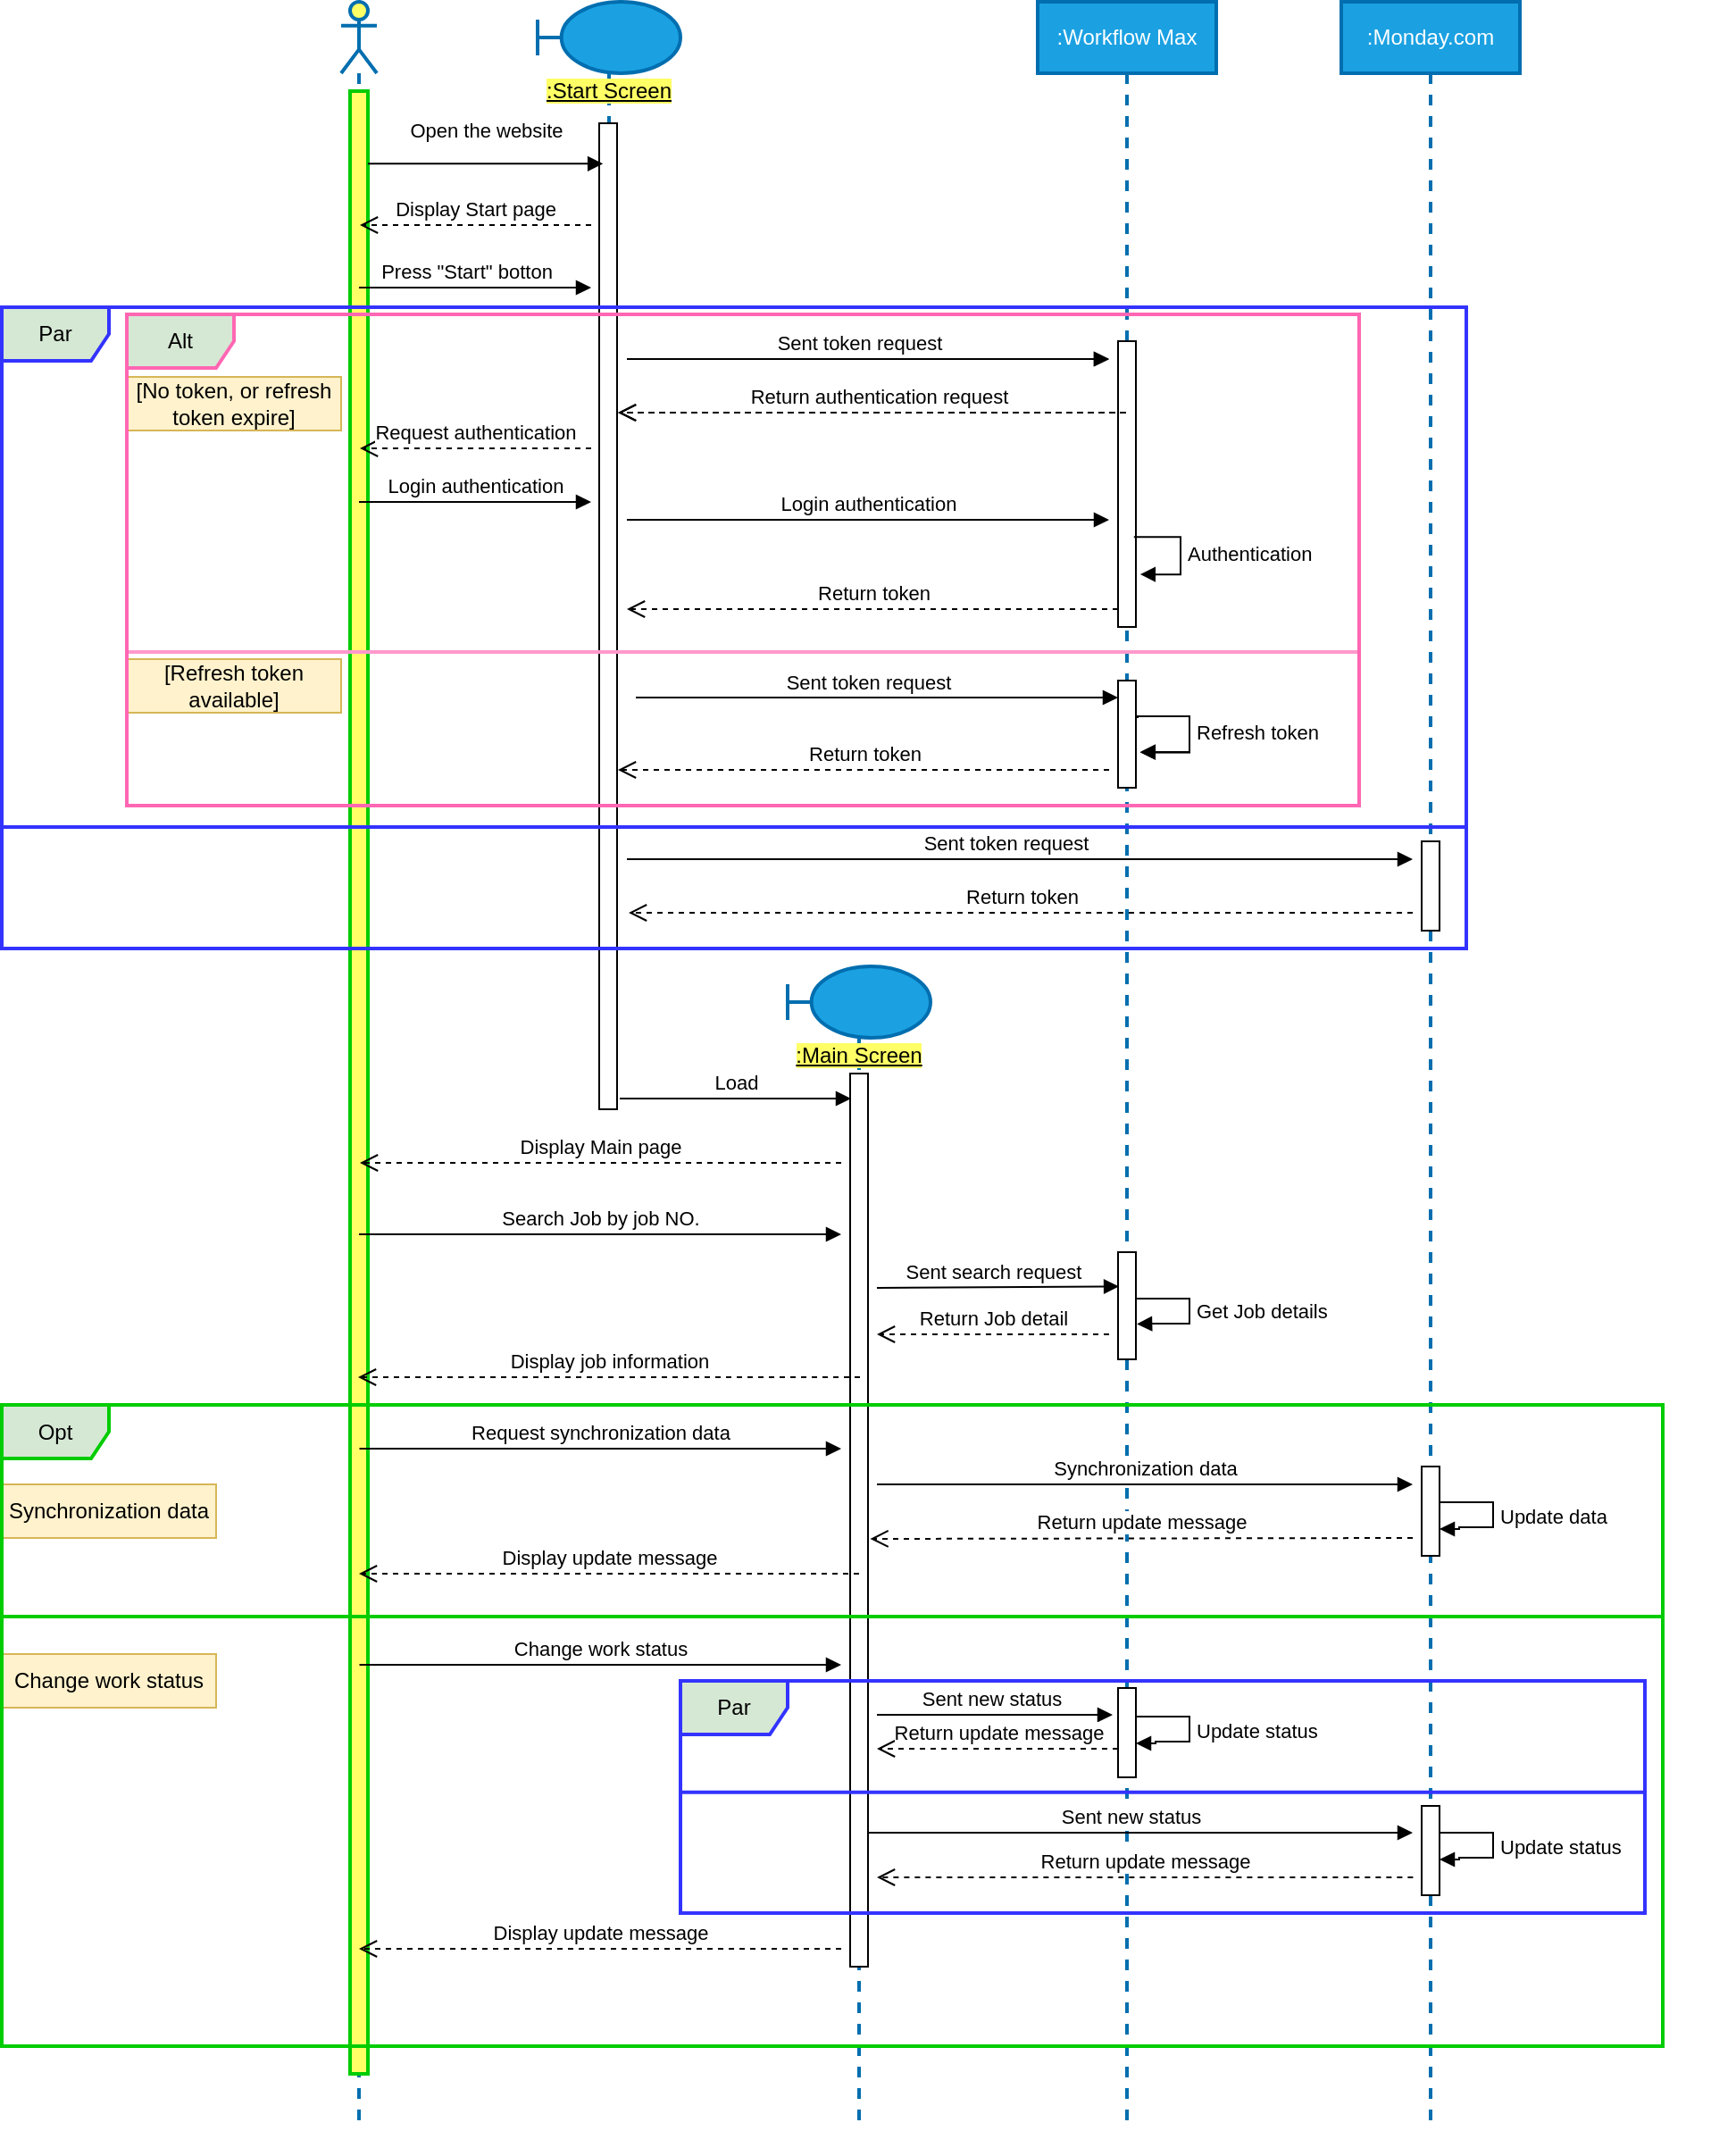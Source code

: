 <mxfile version="13.7.2" type="device"><diagram name="Page-1" id="13e1069c-82ec-6db2-03f1-153e76fe0fe0"><mxGraphModel dx="2522" dy="763" grid="1" gridSize="10" guides="1" tooltips="1" connect="1" arrows="1" fold="1" page="1" pageScale="1" pageWidth="1100" pageHeight="850" background="#ffffff" math="0" shadow="0"><root><mxCell id="0"/><mxCell id="1" parent="0"/><mxCell id="Rev-XjkAg4HKINPT6Yho-10" value="&lt;u&gt;:Main Screen&lt;/u&gt;" style="shape=umlLifeline;participant=umlBoundary;perimeter=lifelinePerimeter;whiteSpace=wrap;html=1;container=1;collapsible=0;recursiveResize=0;verticalAlign=top;spacingTop=36;outlineConnect=0;fillColor=#1ba1e2;strokeColor=#006EAF;labelBackgroundColor=#FFFF66;strokeWidth=2;" parent="1" vertex="1"><mxGeometry x="310" y="610" width="80" height="650" as="geometry"/></mxCell><mxCell id="aVxBJOF6cGOrVmWQDjtY-34" value="" style="html=1;points=[];perimeter=orthogonalPerimeter;" parent="1" vertex="1"><mxGeometry x="345" y="670" width="10" height="500" as="geometry"/></mxCell><mxCell id="Rev-XjkAg4HKINPT6Yho-11" value=":Workflow Max" style="shape=umlLifeline;perimeter=lifelinePerimeter;whiteSpace=wrap;html=1;container=1;collapsible=0;recursiveResize=0;outlineConnect=0;fillColor=#1ba1e2;strokeColor=#006EAF;fontColor=#ffffff;strokeWidth=2;" parent="1" vertex="1"><mxGeometry x="450" y="70" width="100" height="1190" as="geometry"/></mxCell><mxCell id="Rev-XjkAg4HKINPT6Yho-43" value="" style="html=1;points=[];perimeter=orthogonalPerimeter;" parent="Rev-XjkAg4HKINPT6Yho-11" vertex="1"><mxGeometry x="45" y="190" width="10" height="160" as="geometry"/></mxCell><mxCell id="Rev-XjkAg4HKINPT6Yho-52" value="" style="group" parent="Rev-XjkAg4HKINPT6Yho-11" vertex="1" connectable="0"><mxGeometry x="55" y="300" width="25" height="20" as="geometry"/></mxCell><mxCell id="Rev-XjkAg4HKINPT6Yho-67" value="" style="group" parent="Rev-XjkAg4HKINPT6Yho-11" vertex="1" connectable="0"><mxGeometry x="55" y="400" width="30" height="20" as="geometry"/></mxCell><mxCell id="Rev-XjkAg4HKINPT6Yho-62" value="" style="group" parent="Rev-XjkAg4HKINPT6Yho-67" vertex="1" connectable="0"><mxGeometry width="30" height="20" as="geometry"/></mxCell><mxCell id="Rev-XjkAg4HKINPT6Yho-55" value="" style="group" parent="Rev-XjkAg4HKINPT6Yho-62" vertex="1" connectable="0"><mxGeometry width="30" height="20" as="geometry"/></mxCell><mxCell id="Rev-XjkAg4HKINPT6Yho-73" value="" style="html=1;points=[];perimeter=orthogonalPerimeter;" parent="Rev-XjkAg4HKINPT6Yho-11" vertex="1"><mxGeometry x="45" y="700" width="10" height="60" as="geometry"/></mxCell><mxCell id="Rev-XjkAg4HKINPT6Yho-36" value="Authentication" style="edgeStyle=orthogonalEdgeStyle;html=1;align=left;spacingLeft=2;endArrow=block;rounded=0;entryX=1.24;entryY=0.816;entryDx=0;entryDy=0;entryPerimeter=0;exitX=0.891;exitY=0.685;exitDx=0;exitDy=0;exitPerimeter=0;" parent="Rev-XjkAg4HKINPT6Yho-11" source="Rev-XjkAg4HKINPT6Yho-43" target="Rev-XjkAg4HKINPT6Yho-43" edge="1"><mxGeometry relative="1" as="geometry"><mxPoint x="61.25" y="300" as="sourcePoint"/><Array as="points"><mxPoint x="80" y="300"/><mxPoint x="80" y="321"/></Array><mxPoint x="68.75" y="309" as="targetPoint"/></mxGeometry></mxCell><mxCell id="Rev-XjkAg4HKINPT6Yho-44" value="" style="html=1;points=[];perimeter=orthogonalPerimeter;" parent="1" vertex="1"><mxGeometry x="495" y="450" width="10" height="60" as="geometry"/></mxCell><mxCell id="Rev-XjkAg4HKINPT6Yho-7" value="&lt;u&gt;:Start Screen&lt;/u&gt;" style="shape=umlLifeline;participant=umlBoundary;perimeter=lifelinePerimeter;whiteSpace=wrap;html=1;container=1;collapsible=0;recursiveResize=0;verticalAlign=top;spacingTop=36;outlineConnect=0;fillColor=#1ba1e2;strokeColor=#006EAF;labelBackgroundColor=#FFFF66;strokeWidth=2;" parent="1" vertex="1"><mxGeometry x="170" y="70" width="80" height="620" as="geometry"/></mxCell><mxCell id="Rev-XjkAg4HKINPT6Yho-15" value="" style="html=1;points=[];perimeter=orthogonalPerimeter;" parent="Rev-XjkAg4HKINPT6Yho-7" vertex="1"><mxGeometry x="34.5" y="68" width="10" height="552" as="geometry"/></mxCell><mxCell id="Rev-XjkAg4HKINPT6Yho-8" value="" style="shape=umlLifeline;participant=umlActor;perimeter=lifelinePerimeter;whiteSpace=wrap;html=1;container=1;collapsible=0;recursiveResize=0;verticalAlign=top;spacingTop=36;outlineConnect=0;strokeColor=#006EAF;fontColor=#ffffff;strokeWidth=2;fillColor=#FFFF66;" parent="1" vertex="1"><mxGeometry x="60" y="70" width="20" height="1190" as="geometry"/></mxCell><mxCell id="aVxBJOF6cGOrVmWQDjtY-44" value="" style="html=1;points=[];perimeter=orthogonalPerimeter;labelBackgroundColor=#FFFF66;strokeColor=#00CC00;strokeWidth=2;fillColor=#FFFF66;fontColor=#000000;" parent="Rev-XjkAg4HKINPT6Yho-8" vertex="1"><mxGeometry x="5" y="50" width="10" height="1110" as="geometry"/></mxCell><mxCell id="Rev-XjkAg4HKINPT6Yho-13" value=":Monday.com" style="shape=umlLifeline;perimeter=lifelinePerimeter;whiteSpace=wrap;html=1;container=1;collapsible=0;recursiveResize=0;outlineConnect=0;fillColor=#1ba1e2;strokeColor=#006EAF;fontColor=#ffffff;strokeWidth=2;" parent="1" vertex="1"><mxGeometry x="620" y="70" width="100" height="1190" as="geometry"/></mxCell><mxCell id="Rev-XjkAg4HKINPT6Yho-48" value="" style="html=1;points=[];perimeter=orthogonalPerimeter;" parent="Rev-XjkAg4HKINPT6Yho-13" vertex="1"><mxGeometry x="45" y="470" width="10" height="50" as="geometry"/></mxCell><mxCell id="aVxBJOF6cGOrVmWQDjtY-9" value="" style="html=1;points=[];perimeter=orthogonalPerimeter;" parent="Rev-XjkAg4HKINPT6Yho-13" vertex="1"><mxGeometry x="45" y="820" width="10" height="50" as="geometry"/></mxCell><mxCell id="aVxBJOF6cGOrVmWQDjtY-22" value="" style="html=1;points=[];perimeter=orthogonalPerimeter;" parent="Rev-XjkAg4HKINPT6Yho-13" vertex="1"><mxGeometry x="45" y="1010" width="10" height="50" as="geometry"/></mxCell><mxCell id="Rev-XjkAg4HKINPT6Yho-14" value="Open the website" style="html=1;verticalAlign=bottom;endArrow=block;entryX=0.209;entryY=0.041;entryDx=0;entryDy=0;entryPerimeter=0;" parent="1" source="aVxBJOF6cGOrVmWQDjtY-44" target="Rev-XjkAg4HKINPT6Yho-15" edge="1"><mxGeometry x="0.004" y="10" width="80" relative="1" as="geometry"><mxPoint x="70" y="160" as="sourcePoint"/><mxPoint x="200" y="160" as="targetPoint"/><mxPoint as="offset"/></mxGeometry></mxCell><mxCell id="Rev-XjkAg4HKINPT6Yho-16" value="Display Start page" style="html=1;verticalAlign=bottom;endArrow=open;dashed=1;endSize=8;" parent="1" target="Rev-XjkAg4HKINPT6Yho-8" edge="1"><mxGeometry relative="1" as="geometry"><mxPoint x="200" y="195" as="sourcePoint"/><mxPoint x="110" y="195" as="targetPoint"/></mxGeometry></mxCell><mxCell id="Rev-XjkAg4HKINPT6Yho-17" value="Press &quot;Start&quot; botton" style="html=1;verticalAlign=bottom;endArrow=block;" parent="1" edge="1"><mxGeometry x="-0.077" width="80" relative="1" as="geometry"><mxPoint x="70" y="230" as="sourcePoint"/><mxPoint x="200" y="230" as="targetPoint"/><mxPoint as="offset"/></mxGeometry></mxCell><mxCell id="Rev-XjkAg4HKINPT6Yho-18" value="Sent token request " style="html=1;verticalAlign=bottom;endArrow=block;" parent="1" edge="1"><mxGeometry x="-0.037" width="80" relative="1" as="geometry"><mxPoint x="220" y="270" as="sourcePoint"/><mxPoint x="490" y="270" as="targetPoint"/><mxPoint as="offset"/><Array as="points"><mxPoint x="270" y="270"/></Array></mxGeometry></mxCell><mxCell id="Rev-XjkAg4HKINPT6Yho-24" value="[No token, or refresh token &lt;span style=&quot;cursor: pointer&quot;&gt;expire&lt;/span&gt;]" style="text;html=1;strokeColor=#d6b656;fillColor=#fff2cc;align=center;verticalAlign=middle;whiteSpace=wrap;rounded=0;" parent="1" vertex="1"><mxGeometry x="-60" y="280" width="120" height="30" as="geometry"/></mxCell><mxCell id="Rev-XjkAg4HKINPT6Yho-25" value="Return authentication request " style="html=1;verticalAlign=bottom;endArrow=open;dashed=1;endSize=8;" parent="1" source="Rev-XjkAg4HKINPT6Yho-11" edge="1"><mxGeometry x="-0.019" relative="1" as="geometry"><mxPoint x="295" y="300" as="sourcePoint"/><mxPoint x="215" y="300" as="targetPoint"/><mxPoint x="1" as="offset"/></mxGeometry></mxCell><mxCell id="Rev-XjkAg4HKINPT6Yho-26" value="" style="html=1;verticalAlign=bottom;endArrow=open;dashed=1;endSize=8;" parent="1" edge="1"><mxGeometry relative="1" as="geometry"><mxPoint x="499.5" y="300" as="sourcePoint"/><mxPoint x="215" y="300" as="targetPoint"/></mxGeometry></mxCell><mxCell id="Rev-XjkAg4HKINPT6Yho-28" value="Request authentication" style="html=1;verticalAlign=bottom;endArrow=open;dashed=1;endSize=8;" parent="1" target="Rev-XjkAg4HKINPT6Yho-8" edge="1"><mxGeometry relative="1" as="geometry"><mxPoint x="200" y="320" as="sourcePoint"/><mxPoint x="-70" y="320" as="targetPoint"/></mxGeometry></mxCell><mxCell id="Rev-XjkAg4HKINPT6Yho-30" value="Login authentication" style="html=1;verticalAlign=bottom;endArrow=block;" parent="1" edge="1"><mxGeometry width="80" relative="1" as="geometry"><mxPoint x="70" y="350" as="sourcePoint"/><mxPoint x="200" y="350" as="targetPoint"/></mxGeometry></mxCell><mxCell id="Rev-XjkAg4HKINPT6Yho-32" value="Login authentication" style="html=1;verticalAlign=bottom;endArrow=block;" parent="1" edge="1"><mxGeometry width="80" relative="1" as="geometry"><mxPoint x="220" y="360" as="sourcePoint"/><mxPoint x="490" y="360" as="targetPoint"/></mxGeometry></mxCell><mxCell id="Rev-XjkAg4HKINPT6Yho-37" value="Return token" style="html=1;verticalAlign=bottom;endArrow=open;dashed=1;endSize=8;" parent="1" edge="1"><mxGeometry relative="1" as="geometry"><mxPoint x="495" y="410" as="sourcePoint"/><mxPoint x="220" y="410" as="targetPoint"/></mxGeometry></mxCell><mxCell id="Rev-XjkAg4HKINPT6Yho-42" value="Return token" style="html=1;verticalAlign=bottom;endArrow=open;dashed=1;endSize=8;" parent="1" edge="1"><mxGeometry relative="1" as="geometry"><mxPoint x="490" y="500" as="sourcePoint"/><mxPoint x="215" y="500" as="targetPoint"/></mxGeometry></mxCell><mxCell id="Rev-XjkAg4HKINPT6Yho-45" value="" style="line;strokeWidth=2;fillColor=none;align=left;verticalAlign=middle;spacingTop=-1;spacingLeft=3;spacingRight=3;rotatable=0;labelPosition=right;points=[];portConstraint=eastwest;strokeColor=#FF99CC;" parent="1" vertex="1"><mxGeometry x="-60" y="430" width="690" height="8" as="geometry"/></mxCell><mxCell id="Rev-XjkAg4HKINPT6Yho-46" value="[Refresh token &lt;span style=&quot;cursor: pointer&quot;&gt;available&lt;/span&gt;]" style="text;html=1;strokeColor=#d6b656;fillColor=#fff2cc;align=center;verticalAlign=middle;whiteSpace=wrap;rounded=0;" parent="1" vertex="1"><mxGeometry x="-60" y="438" width="120" height="30" as="geometry"/></mxCell><mxCell id="Rev-XjkAg4HKINPT6Yho-47" value="Sent token request " style="html=1;verticalAlign=bottom;endArrow=block;" parent="1" edge="1"><mxGeometry x="-0.037" width="80" relative="1" as="geometry"><mxPoint x="220" y="550" as="sourcePoint"/><mxPoint x="660" y="550" as="targetPoint"/><mxPoint as="offset"/><Array as="points"><mxPoint x="260" y="550"/></Array></mxGeometry></mxCell><mxCell id="Rev-XjkAg4HKINPT6Yho-51" value="Return token" style="html=1;verticalAlign=bottom;endArrow=open;dashed=1;endSize=8;" parent="1" edge="1"><mxGeometry relative="1" as="geometry"><mxPoint x="660" y="580" as="sourcePoint"/><mxPoint x="221" y="580" as="targetPoint"/></mxGeometry></mxCell><mxCell id="Rev-XjkAg4HKINPT6Yho-56" value="Sent token request " style="html=1;verticalAlign=bottom;endArrow=block;" parent="1" edge="1"><mxGeometry x="-0.037" width="80" relative="1" as="geometry"><mxPoint x="220" y="270" as="sourcePoint"/><mxPoint x="490" y="270" as="targetPoint"/><mxPoint as="offset"/><Array as="points"><mxPoint x="270" y="270"/></Array></mxGeometry></mxCell><mxCell id="Rev-XjkAg4HKINPT6Yho-57" value="Sent token request " style="html=1;verticalAlign=bottom;endArrow=block;" parent="1" edge="1"><mxGeometry x="-0.037" width="80" relative="1" as="geometry"><mxPoint x="225" y="459.5" as="sourcePoint"/><mxPoint x="495" y="459.5" as="targetPoint"/><mxPoint as="offset"/><Array as="points"><mxPoint x="275" y="459.5"/></Array></mxGeometry></mxCell><mxCell id="Rev-XjkAg4HKINPT6Yho-58" value="Load" style="html=1;verticalAlign=bottom;endArrow=block;" parent="1" edge="1"><mxGeometry width="80" relative="1" as="geometry"><mxPoint x="216" y="684" as="sourcePoint"/><mxPoint x="345.5" y="684" as="targetPoint"/></mxGeometry></mxCell><mxCell id="Rev-XjkAg4HKINPT6Yho-59" value="Display Main page" style="html=1;verticalAlign=bottom;endArrow=open;dashed=1;endSize=8;" parent="1" target="Rev-XjkAg4HKINPT6Yho-8" edge="1"><mxGeometry relative="1" as="geometry"><mxPoint x="340" y="720" as="sourcePoint"/><mxPoint x="220" y="720" as="targetPoint"/></mxGeometry></mxCell><mxCell id="Rev-XjkAg4HKINPT6Yho-60" value="Search Job by job NO." style="html=1;verticalAlign=bottom;endArrow=block;" parent="1" edge="1"><mxGeometry width="80" relative="1" as="geometry"><mxPoint x="70" y="760" as="sourcePoint"/><mxPoint x="340" y="760" as="targetPoint"/></mxGeometry></mxCell><mxCell id="Rev-XjkAg4HKINPT6Yho-61" value="Sent search request " style="html=1;verticalAlign=bottom;endArrow=block;entryX=0.055;entryY=0.32;entryDx=0;entryDy=0;entryPerimeter=0;" parent="1" target="Rev-XjkAg4HKINPT6Yho-73" edge="1"><mxGeometry x="-0.037" width="80" relative="1" as="geometry"><mxPoint x="360" y="790" as="sourcePoint"/><mxPoint x="490" y="790" as="targetPoint"/><mxPoint as="offset"/><Array as="points"/></mxGeometry></mxCell><mxCell id="Rev-XjkAg4HKINPT6Yho-68" value="" style="group" parent="1" vertex="1" connectable="0"><mxGeometry x="505" y="796" width="30" height="20" as="geometry"/></mxCell><mxCell id="Rev-XjkAg4HKINPT6Yho-69" value="" style="group" parent="Rev-XjkAg4HKINPT6Yho-68" vertex="1" connectable="0"><mxGeometry width="30" height="20" as="geometry"/></mxCell><mxCell id="Rev-XjkAg4HKINPT6Yho-70" value="" style="group" parent="Rev-XjkAg4HKINPT6Yho-69" vertex="1" connectable="0"><mxGeometry width="30" height="20" as="geometry"/></mxCell><mxCell id="Rev-XjkAg4HKINPT6Yho-72" value="Get Job details" style="edgeStyle=orthogonalEdgeStyle;html=1;align=left;spacingLeft=2;endArrow=block;rounded=0;entryX=1.055;entryY=0.671;entryDx=0;entryDy=0;entryPerimeter=0;" parent="Rev-XjkAg4HKINPT6Yho-70" target="Rev-XjkAg4HKINPT6Yho-73" edge="1"><mxGeometry relative="1" as="geometry"><mxPoint as="sourcePoint"/><Array as="points"><mxPoint x="30"/><mxPoint x="30" y="14"/><mxPoint x="11" y="14"/></Array><mxPoint y="15" as="targetPoint"/></mxGeometry></mxCell><mxCell id="Rev-XjkAg4HKINPT6Yho-74" value="Return Job detail" style="html=1;verticalAlign=bottom;endArrow=open;dashed=1;endSize=8;" parent="1" edge="1"><mxGeometry relative="1" as="geometry"><mxPoint x="490" y="816" as="sourcePoint"/><mxPoint x="360" y="816" as="targetPoint"/></mxGeometry></mxCell><mxCell id="Rev-XjkAg4HKINPT6Yho-41" value="Refresh token" style="edgeStyle=orthogonalEdgeStyle;html=1;align=left;spacingLeft=2;endArrow=block;rounded=0;entryX=1.24;entryY=0.668;entryDx=0;entryDy=0;entryPerimeter=0;exitX=1.1;exitY=0.35;exitDx=0;exitDy=0;exitPerimeter=0;" parent="1" source="Rev-XjkAg4HKINPT6Yho-44" target="Rev-XjkAg4HKINPT6Yho-44" edge="1"><mxGeometry relative="1" as="geometry"><mxPoint x="510" y="470" as="sourcePoint"/><Array as="points"><mxPoint x="506" y="470"/><mxPoint x="535" y="470"/><mxPoint x="535" y="490"/></Array><mxPoint x="516" y="479" as="targetPoint"/></mxGeometry></mxCell><mxCell id="aVxBJOF6cGOrVmWQDjtY-4" value="Display job information" style="html=1;verticalAlign=bottom;endArrow=open;dashed=1;endSize=8;" parent="1" edge="1"><mxGeometry relative="1" as="geometry"><mxPoint x="350.5" y="840" as="sourcePoint"/><mxPoint x="69.5" y="840" as="targetPoint"/></mxGeometry></mxCell><mxCell id="aVxBJOF6cGOrVmWQDjtY-5" value="Request synchronization data" style="html=1;verticalAlign=bottom;endArrow=block;" parent="1" edge="1"><mxGeometry width="80" relative="1" as="geometry"><mxPoint x="70.25" y="880" as="sourcePoint"/><mxPoint x="340" y="880" as="targetPoint"/></mxGeometry></mxCell><mxCell id="aVxBJOF6cGOrVmWQDjtY-6" value="Synchronization data" style="html=1;verticalAlign=bottom;endArrow=block;" parent="1" edge="1"><mxGeometry width="80" relative="1" as="geometry"><mxPoint x="360" y="900" as="sourcePoint"/><mxPoint x="660" y="900" as="targetPoint"/></mxGeometry></mxCell><mxCell id="aVxBJOF6cGOrVmWQDjtY-7" value="Refresh token" style="edgeStyle=orthogonalEdgeStyle;html=1;align=left;spacingLeft=2;endArrow=block;rounded=0;entryX=1.24;entryY=0.668;entryDx=0;entryDy=0;entryPerimeter=0;exitX=1.1;exitY=0.35;exitDx=0;exitDy=0;exitPerimeter=0;" parent="1" edge="1"><mxGeometry relative="1" as="geometry"><mxPoint x="506" y="471" as="sourcePoint"/><Array as="points"><mxPoint x="506" y="470"/><mxPoint x="535" y="470"/><mxPoint x="535" y="490"/></Array><mxPoint x="507.4" y="490.08" as="targetPoint"/></mxGeometry></mxCell><mxCell id="aVxBJOF6cGOrVmWQDjtY-10" value="Refresh token" style="edgeStyle=orthogonalEdgeStyle;html=1;align=left;spacingLeft=2;endArrow=block;rounded=0;entryX=1.24;entryY=0.668;entryDx=0;entryDy=0;entryPerimeter=0;exitX=1.1;exitY=0.35;exitDx=0;exitDy=0;exitPerimeter=0;" parent="1" edge="1"><mxGeometry relative="1" as="geometry"><mxPoint x="506" y="471" as="sourcePoint"/><Array as="points"><mxPoint x="506" y="470"/><mxPoint x="535" y="470"/><mxPoint x="535" y="490"/></Array><mxPoint x="507.4" y="490.08" as="targetPoint"/></mxGeometry></mxCell><mxCell id="aVxBJOF6cGOrVmWQDjtY-11" value="" style="group" parent="1" vertex="1" connectable="0"><mxGeometry x="675" y="910" width="30" height="20" as="geometry"/></mxCell><mxCell id="aVxBJOF6cGOrVmWQDjtY-12" value="" style="group" parent="aVxBJOF6cGOrVmWQDjtY-11" vertex="1" connectable="0"><mxGeometry width="30" height="20" as="geometry"/></mxCell><mxCell id="aVxBJOF6cGOrVmWQDjtY-13" value="" style="group" parent="aVxBJOF6cGOrVmWQDjtY-12" vertex="1" connectable="0"><mxGeometry width="30" height="20" as="geometry"/></mxCell><mxCell id="aVxBJOF6cGOrVmWQDjtY-14" value="Update data" style="edgeStyle=orthogonalEdgeStyle;html=1;align=left;spacingLeft=2;endArrow=block;rounded=0;entryX=1.055;entryY=0.671;entryDx=0;entryDy=0;entryPerimeter=0;" parent="aVxBJOF6cGOrVmWQDjtY-13" edge="1"><mxGeometry relative="1" as="geometry"><mxPoint as="sourcePoint"/><Array as="points"><mxPoint x="30"/><mxPoint x="30" y="14"/><mxPoint x="11" y="14"/></Array><mxPoint y="15" as="targetPoint"/></mxGeometry></mxCell><mxCell id="aVxBJOF6cGOrVmWQDjtY-15" value="Return update message" style="html=1;verticalAlign=bottom;endArrow=open;dashed=1;endSize=8;entryX=1.124;entryY=0.521;entryDx=0;entryDy=0;entryPerimeter=0;" parent="1" target="aVxBJOF6cGOrVmWQDjtY-34" edge="1"><mxGeometry relative="1" as="geometry"><mxPoint x="660" y="930" as="sourcePoint"/><mxPoint x="520" y="930" as="targetPoint"/></mxGeometry></mxCell><mxCell id="aVxBJOF6cGOrVmWQDjtY-16" value="Display update message" style="html=1;verticalAlign=bottom;endArrow=open;dashed=1;endSize=8;" parent="1" edge="1"><mxGeometry relative="1" as="geometry"><mxPoint x="350" y="950" as="sourcePoint"/><mxPoint x="70" y="950" as="targetPoint"/></mxGeometry></mxCell><mxCell id="aVxBJOF6cGOrVmWQDjtY-17" value="Change work status" style="html=1;verticalAlign=bottom;endArrow=block;" parent="1" edge="1"><mxGeometry width="80" relative="1" as="geometry"><mxPoint x="70.25" y="1001" as="sourcePoint"/><mxPoint x="340" y="1001" as="targetPoint"/></mxGeometry></mxCell><mxCell id="aVxBJOF6cGOrVmWQDjtY-18" value="Sent new status " style="html=1;verticalAlign=bottom;endArrow=block;" parent="1" edge="1"><mxGeometry x="-0.037" width="80" relative="1" as="geometry"><mxPoint x="360" y="1029" as="sourcePoint"/><mxPoint x="492" y="1029" as="targetPoint"/><mxPoint as="offset"/><Array as="points"/></mxGeometry></mxCell><mxCell id="aVxBJOF6cGOrVmWQDjtY-19" value="Sent new status " style="html=1;verticalAlign=bottom;endArrow=block;" parent="1" edge="1"><mxGeometry x="-0.037" width="80" relative="1" as="geometry"><mxPoint x="354.81" y="1095" as="sourcePoint"/><mxPoint x="660" y="1095" as="targetPoint"/><mxPoint as="offset"/><Array as="points"/></mxGeometry></mxCell><mxCell id="aVxBJOF6cGOrVmWQDjtY-21" value="" style="html=1;points=[];perimeter=orthogonalPerimeter;" parent="1" vertex="1"><mxGeometry x="495" y="1014" width="10" height="50" as="geometry"/></mxCell><mxCell id="aVxBJOF6cGOrVmWQDjtY-23" value="" style="group" parent="1" vertex="1" connectable="0"><mxGeometry x="675" y="1095" width="30" height="20" as="geometry"/></mxCell><mxCell id="aVxBJOF6cGOrVmWQDjtY-24" value="" style="group" parent="aVxBJOF6cGOrVmWQDjtY-23" vertex="1" connectable="0"><mxGeometry width="30" height="20" as="geometry"/></mxCell><mxCell id="aVxBJOF6cGOrVmWQDjtY-25" value="" style="group" parent="aVxBJOF6cGOrVmWQDjtY-24" vertex="1" connectable="0"><mxGeometry width="30" height="20" as="geometry"/></mxCell><mxCell id="aVxBJOF6cGOrVmWQDjtY-26" value="Update status" style="edgeStyle=orthogonalEdgeStyle;html=1;align=left;spacingLeft=2;endArrow=block;rounded=0;entryX=1.055;entryY=0.671;entryDx=0;entryDy=0;entryPerimeter=0;" parent="aVxBJOF6cGOrVmWQDjtY-25" edge="1"><mxGeometry relative="1" as="geometry"><mxPoint as="sourcePoint"/><Array as="points"><mxPoint x="30"/><mxPoint x="30" y="14"/><mxPoint x="11" y="14"/></Array><mxPoint y="15" as="targetPoint"/></mxGeometry></mxCell><mxCell id="aVxBJOF6cGOrVmWQDjtY-27" value="" style="group" parent="1" vertex="1" connectable="0"><mxGeometry x="505" y="1030" width="30" height="20" as="geometry"/></mxCell><mxCell id="aVxBJOF6cGOrVmWQDjtY-28" value="" style="group" parent="aVxBJOF6cGOrVmWQDjtY-27" vertex="1" connectable="0"><mxGeometry width="30" height="20" as="geometry"/></mxCell><mxCell id="aVxBJOF6cGOrVmWQDjtY-29" value="" style="group" parent="aVxBJOF6cGOrVmWQDjtY-28" vertex="1" connectable="0"><mxGeometry width="30" height="20" as="geometry"/></mxCell><mxCell id="aVxBJOF6cGOrVmWQDjtY-30" value="Update status" style="edgeStyle=orthogonalEdgeStyle;html=1;align=left;spacingLeft=2;endArrow=block;rounded=0;entryX=1.055;entryY=0.671;entryDx=0;entryDy=0;entryPerimeter=0;" parent="aVxBJOF6cGOrVmWQDjtY-29" edge="1"><mxGeometry relative="1" as="geometry"><mxPoint as="sourcePoint"/><Array as="points"><mxPoint x="30"/><mxPoint x="30" y="14"/><mxPoint x="11" y="14"/></Array><mxPoint y="15" as="targetPoint"/></mxGeometry></mxCell><mxCell id="aVxBJOF6cGOrVmWQDjtY-31" value="Return update message" style="html=1;verticalAlign=bottom;endArrow=open;dashed=1;endSize=8;" parent="1" edge="1"><mxGeometry relative="1" as="geometry"><mxPoint x="495" y="1048" as="sourcePoint"/><mxPoint x="360" y="1048" as="targetPoint"/></mxGeometry></mxCell><mxCell id="aVxBJOF6cGOrVmWQDjtY-32" value="Return update message" style="html=1;verticalAlign=bottom;endArrow=open;dashed=1;endSize=8;" parent="1" edge="1"><mxGeometry relative="1" as="geometry"><mxPoint x="660.19" y="1120" as="sourcePoint"/><mxPoint x="360" y="1120" as="targetPoint"/></mxGeometry></mxCell><mxCell id="aVxBJOF6cGOrVmWQDjtY-33" value="Display update message" style="html=1;verticalAlign=bottom;endArrow=open;dashed=1;endSize=8;" parent="1" edge="1"><mxGeometry relative="1" as="geometry"><mxPoint x="340" y="1160" as="sourcePoint"/><mxPoint x="70" y="1160" as="targetPoint"/></mxGeometry></mxCell><mxCell id="aVxBJOF6cGOrVmWQDjtY-36" value="" style="line;strokeWidth=2;fillColor=none;align=left;verticalAlign=middle;spacingTop=-1;spacingLeft=3;spacingRight=3;rotatable=0;labelPosition=right;points=[];portConstraint=eastwest;strokeColor=#00CC00;" parent="1" vertex="1"><mxGeometry x="-130" y="970" width="930" height="8" as="geometry"/></mxCell><mxCell id="aVxBJOF6cGOrVmWQDjtY-37" value="Synchronization data" style="text;html=1;strokeColor=#d6b656;fillColor=#fff2cc;align=center;verticalAlign=middle;whiteSpace=wrap;rounded=0;" parent="1" vertex="1"><mxGeometry x="-130" y="900" width="120" height="30" as="geometry"/></mxCell><mxCell id="aVxBJOF6cGOrVmWQDjtY-38" value="Change work status" style="text;html=1;strokeColor=#d6b656;fillColor=#fff2cc;align=center;verticalAlign=middle;whiteSpace=wrap;rounded=0;" parent="1" vertex="1"><mxGeometry x="-130" y="995" width="120" height="30" as="geometry"/></mxCell><mxCell id="Rev-XjkAg4HKINPT6Yho-20" value="Alt" style="shape=umlFrame;whiteSpace=wrap;html=1;fillColor=#d5e8d4;strokeWidth=2;swimlaneFillColor=none;strokeColor=#FF66B3;" parent="1" vertex="1"><mxGeometry x="-60" y="245" width="690" height="275" as="geometry"/></mxCell><mxCell id="aVxBJOF6cGOrVmWQDjtY-40" value="" style="group" parent="1" vertex="1" connectable="0"><mxGeometry x="-130" y="241" width="820" height="359" as="geometry"/></mxCell><mxCell id="aVxBJOF6cGOrVmWQDjtY-2" value="Par" style="shape=umlFrame;whiteSpace=wrap;html=1;fillColor=#d5e8d4;strokeWidth=2;swimlaneFillColor=none;strokeColor=#3333FF;" parent="aVxBJOF6cGOrVmWQDjtY-40" vertex="1"><mxGeometry width="820" height="359" as="geometry"/></mxCell><mxCell id="aVxBJOF6cGOrVmWQDjtY-3" value="" style="line;strokeWidth=2;fillColor=none;align=left;verticalAlign=middle;spacingTop=-1;spacingLeft=3;spacingRight=3;rotatable=0;labelPosition=right;points=[];portConstraint=eastwest;strokeColor=#3333FF;" parent="aVxBJOF6cGOrVmWQDjtY-40" vertex="1"><mxGeometry y="287" width="820" height="8" as="geometry"/></mxCell><mxCell id="aVxBJOF6cGOrVmWQDjtY-41" value="" style="group" parent="1" vertex="1" connectable="0"><mxGeometry x="250" y="1010" width="590" height="210" as="geometry"/></mxCell><mxCell id="aVxBJOF6cGOrVmWQDjtY-42" value="Par" style="shape=umlFrame;whiteSpace=wrap;html=1;fillColor=#d5e8d4;strokeWidth=2;swimlaneFillColor=none;strokeColor=#3333FF;" parent="aVxBJOF6cGOrVmWQDjtY-41" vertex="1"><mxGeometry width="540" height="130" as="geometry"/></mxCell><mxCell id="aVxBJOF6cGOrVmWQDjtY-43" value="" style="line;strokeWidth=2;fillColor=none;align=left;verticalAlign=middle;spacingTop=-1;spacingLeft=3;spacingRight=3;rotatable=0;labelPosition=right;points=[];portConstraint=eastwest;strokeColor=#3333FF;" parent="aVxBJOF6cGOrVmWQDjtY-41" vertex="1"><mxGeometry y="60" width="540" height="4.68" as="geometry"/></mxCell><mxCell id="aVxBJOF6cGOrVmWQDjtY-35" value="Opt" style="shape=umlFrame;whiteSpace=wrap;html=1;fillColor=#d5e8d4;strokeWidth=2;swimlaneFillColor=none;strokeColor=#00CC00;" parent="1" vertex="1"><mxGeometry x="-130" y="855.5" width="930" height="359" as="geometry"/></mxCell></root></mxGraphModel></diagram></mxfile>